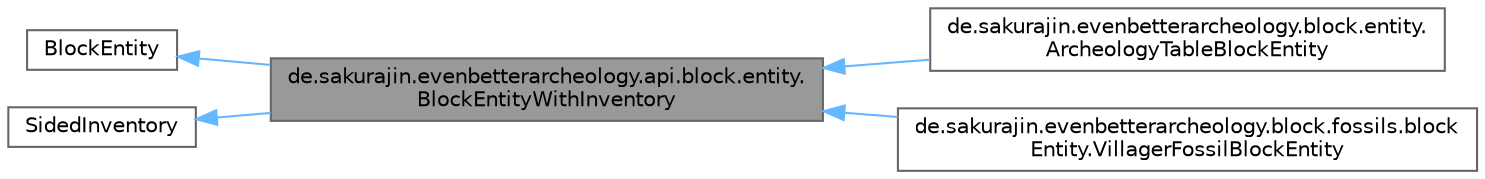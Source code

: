 digraph "de.sakurajin.evenbetterarcheology.api.block.entity.BlockEntityWithInventory"
{
 // LATEX_PDF_SIZE
  bgcolor="transparent";
  edge [fontname=Helvetica,fontsize=10,labelfontname=Helvetica,labelfontsize=10];
  node [fontname=Helvetica,fontsize=10,shape=box,height=0.2,width=0.4];
  rankdir="LR";
  Node1 [label="de.sakurajin.evenbetterarcheology.api.block.entity.\lBlockEntityWithInventory",height=0.2,width=0.4,color="gray40", fillcolor="grey60", style="filled", fontcolor="black",tooltip="A simple SidedInventory implementation with only default methods + an item list getter."];
  Node2 -> Node1 [dir="back",color="steelblue1",style="solid"];
  Node2 [label="BlockEntity",height=0.2,width=0.4,color="gray40", fillcolor="white", style="filled",tooltip=" "];
  Node3 -> Node1 [dir="back",color="steelblue1",style="solid"];
  Node3 [label="SidedInventory",height=0.2,width=0.4,color="gray40", fillcolor="white", style="filled",tooltip=" "];
  Node1 -> Node4 [dir="back",color="steelblue1",style="solid"];
  Node4 [label="de.sakurajin.evenbetterarcheology.block.entity.\lArcheologyTableBlockEntity",height=0.2,width=0.4,color="gray40", fillcolor="white", style="filled",URL="$classde_1_1sakurajin_1_1evenbetterarcheology_1_1block_1_1entity_1_1ArcheologyTableBlockEntity.html",tooltip=" "];
  Node1 -> Node5 [dir="back",color="steelblue1",style="solid"];
  Node5 [label="de.sakurajin.evenbetterarcheology.block.fossils.block\lEntity.VillagerFossilBlockEntity",height=0.2,width=0.4,color="gray40", fillcolor="white", style="filled",URL="$classde_1_1sakurajin_1_1evenbetterarcheology_1_1block_1_1fossils_1_1blockEntity_1_1VillagerFossilBlockEntity.html",tooltip=" "];
}

